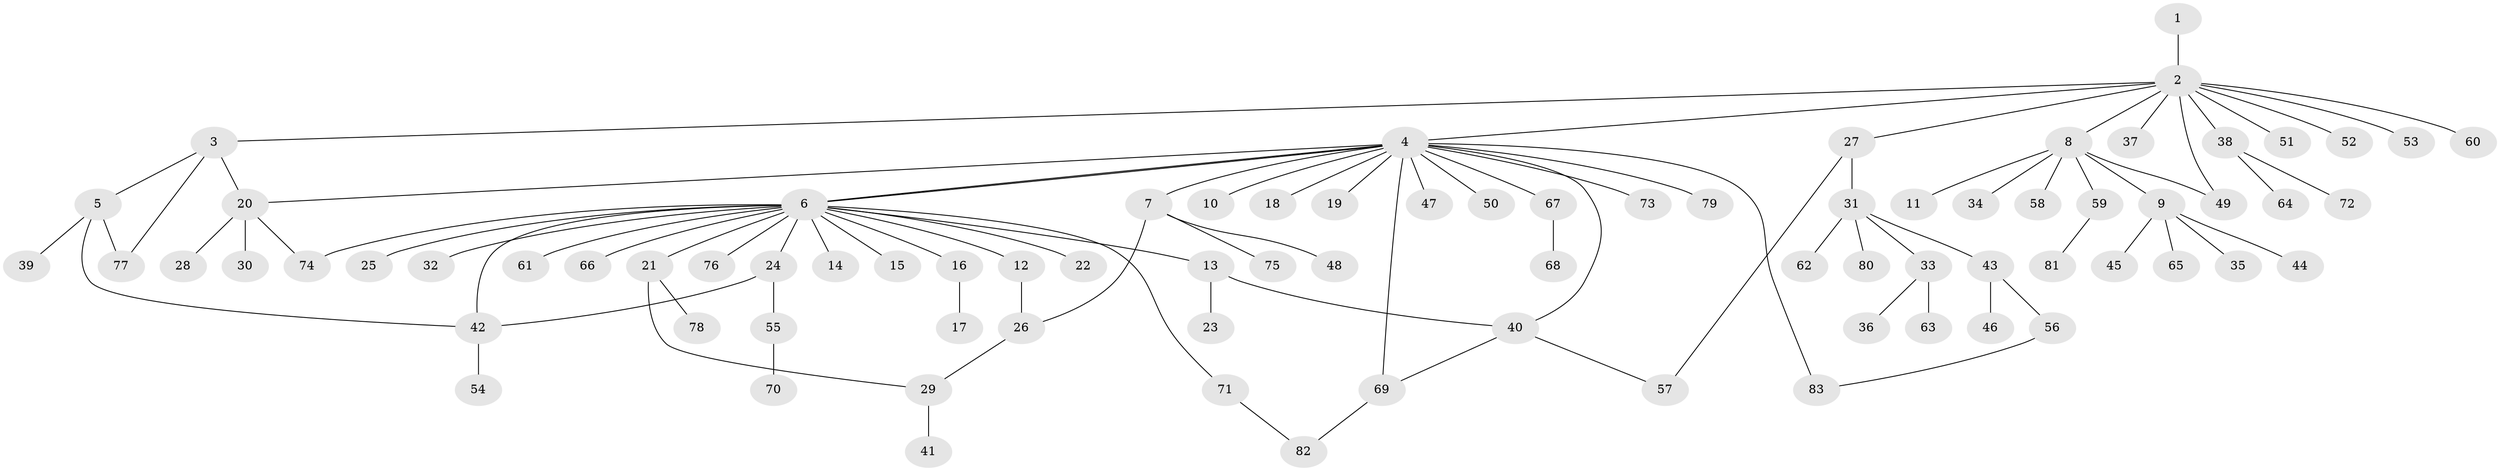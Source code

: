 // coarse degree distribution, {1: 0.6896551724137931, 11: 0.017241379310344827, 5: 0.017241379310344827, 2: 0.1724137931034483, 4: 0.034482758620689655, 6: 0.034482758620689655, 16: 0.017241379310344827, 14: 0.017241379310344827}
// Generated by graph-tools (version 1.1) at 2025/51/03/04/25 21:51:17]
// undirected, 83 vertices, 96 edges
graph export_dot {
graph [start="1"]
  node [color=gray90,style=filled];
  1;
  2;
  3;
  4;
  5;
  6;
  7;
  8;
  9;
  10;
  11;
  12;
  13;
  14;
  15;
  16;
  17;
  18;
  19;
  20;
  21;
  22;
  23;
  24;
  25;
  26;
  27;
  28;
  29;
  30;
  31;
  32;
  33;
  34;
  35;
  36;
  37;
  38;
  39;
  40;
  41;
  42;
  43;
  44;
  45;
  46;
  47;
  48;
  49;
  50;
  51;
  52;
  53;
  54;
  55;
  56;
  57;
  58;
  59;
  60;
  61;
  62;
  63;
  64;
  65;
  66;
  67;
  68;
  69;
  70;
  71;
  72;
  73;
  74;
  75;
  76;
  77;
  78;
  79;
  80;
  81;
  82;
  83;
  1 -- 2;
  2 -- 3;
  2 -- 4;
  2 -- 8;
  2 -- 27;
  2 -- 37;
  2 -- 38;
  2 -- 49;
  2 -- 51;
  2 -- 52;
  2 -- 53;
  2 -- 60;
  3 -- 5;
  3 -- 20;
  3 -- 77;
  4 -- 6;
  4 -- 6;
  4 -- 7;
  4 -- 10;
  4 -- 18;
  4 -- 19;
  4 -- 20;
  4 -- 40;
  4 -- 47;
  4 -- 50;
  4 -- 67;
  4 -- 69;
  4 -- 73;
  4 -- 79;
  4 -- 83;
  5 -- 39;
  5 -- 42;
  5 -- 77;
  6 -- 12;
  6 -- 13;
  6 -- 14;
  6 -- 15;
  6 -- 16;
  6 -- 21;
  6 -- 22;
  6 -- 24;
  6 -- 25;
  6 -- 32;
  6 -- 42;
  6 -- 61;
  6 -- 66;
  6 -- 71;
  6 -- 74;
  6 -- 76;
  7 -- 26;
  7 -- 48;
  7 -- 75;
  8 -- 9;
  8 -- 11;
  8 -- 34;
  8 -- 49;
  8 -- 58;
  8 -- 59;
  9 -- 35;
  9 -- 44;
  9 -- 45;
  9 -- 65;
  12 -- 26;
  13 -- 23;
  13 -- 40;
  16 -- 17;
  20 -- 28;
  20 -- 30;
  20 -- 74;
  21 -- 29;
  21 -- 78;
  24 -- 42;
  24 -- 55;
  26 -- 29;
  27 -- 31;
  27 -- 57;
  29 -- 41;
  31 -- 33;
  31 -- 43;
  31 -- 62;
  31 -- 80;
  33 -- 36;
  33 -- 63;
  38 -- 64;
  38 -- 72;
  40 -- 57;
  40 -- 69;
  42 -- 54;
  43 -- 46;
  43 -- 56;
  55 -- 70;
  56 -- 83;
  59 -- 81;
  67 -- 68;
  69 -- 82;
  71 -- 82;
}
